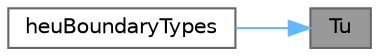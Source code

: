 digraph "Tu"
{
 // LATEX_PDF_SIZE
  bgcolor="transparent";
  edge [fontname=Helvetica,fontsize=10,labelfontname=Helvetica,labelfontsize=10];
  node [fontname=Helvetica,fontsize=10,shape=box,height=0.2,width=0.4];
  rankdir="RL";
  Node1 [id="Node000001",label="Tu",height=0.2,width=0.4,color="gray40", fillcolor="grey60", style="filled", fontcolor="black",tooltip=" "];
  Node1 -> Node2 [id="edge1_Node000001_Node000002",dir="back",color="steelblue1",style="solid",tooltip=" "];
  Node2 [id="Node000002",label="heuBoundaryTypes",height=0.2,width=0.4,color="grey40", fillcolor="white", style="filled",URL="$classFoam_1_1psiuReactionThermo.html#af3482f1aa6983b4fd1f43b7c0be0d40d",tooltip=" "];
}
